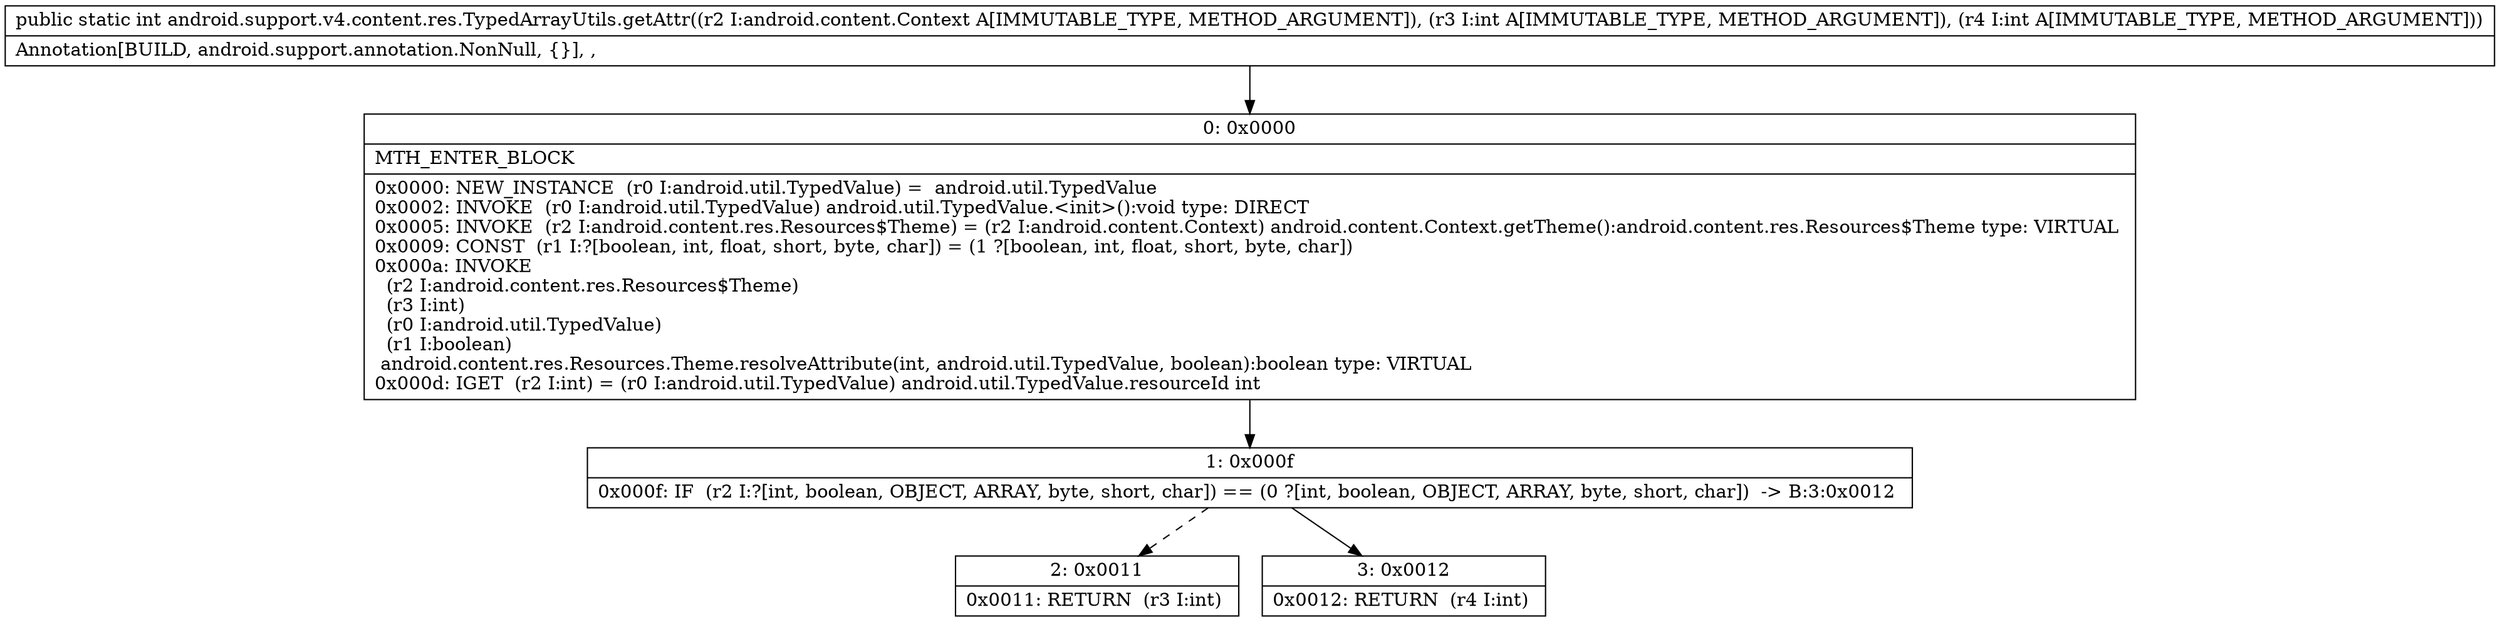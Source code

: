 digraph "CFG forandroid.support.v4.content.res.TypedArrayUtils.getAttr(Landroid\/content\/Context;II)I" {
Node_0 [shape=record,label="{0\:\ 0x0000|MTH_ENTER_BLOCK\l|0x0000: NEW_INSTANCE  (r0 I:android.util.TypedValue) =  android.util.TypedValue \l0x0002: INVOKE  (r0 I:android.util.TypedValue) android.util.TypedValue.\<init\>():void type: DIRECT \l0x0005: INVOKE  (r2 I:android.content.res.Resources$Theme) = (r2 I:android.content.Context) android.content.Context.getTheme():android.content.res.Resources$Theme type: VIRTUAL \l0x0009: CONST  (r1 I:?[boolean, int, float, short, byte, char]) = (1 ?[boolean, int, float, short, byte, char]) \l0x000a: INVOKE  \l  (r2 I:android.content.res.Resources$Theme)\l  (r3 I:int)\l  (r0 I:android.util.TypedValue)\l  (r1 I:boolean)\l android.content.res.Resources.Theme.resolveAttribute(int, android.util.TypedValue, boolean):boolean type: VIRTUAL \l0x000d: IGET  (r2 I:int) = (r0 I:android.util.TypedValue) android.util.TypedValue.resourceId int \l}"];
Node_1 [shape=record,label="{1\:\ 0x000f|0x000f: IF  (r2 I:?[int, boolean, OBJECT, ARRAY, byte, short, char]) == (0 ?[int, boolean, OBJECT, ARRAY, byte, short, char])  \-\> B:3:0x0012 \l}"];
Node_2 [shape=record,label="{2\:\ 0x0011|0x0011: RETURN  (r3 I:int) \l}"];
Node_3 [shape=record,label="{3\:\ 0x0012|0x0012: RETURN  (r4 I:int) \l}"];
MethodNode[shape=record,label="{public static int android.support.v4.content.res.TypedArrayUtils.getAttr((r2 I:android.content.Context A[IMMUTABLE_TYPE, METHOD_ARGUMENT]), (r3 I:int A[IMMUTABLE_TYPE, METHOD_ARGUMENT]), (r4 I:int A[IMMUTABLE_TYPE, METHOD_ARGUMENT]))  | Annotation[BUILD, android.support.annotation.NonNull, \{\}], , \l}"];
MethodNode -> Node_0;
Node_0 -> Node_1;
Node_1 -> Node_2[style=dashed];
Node_1 -> Node_3;
}

